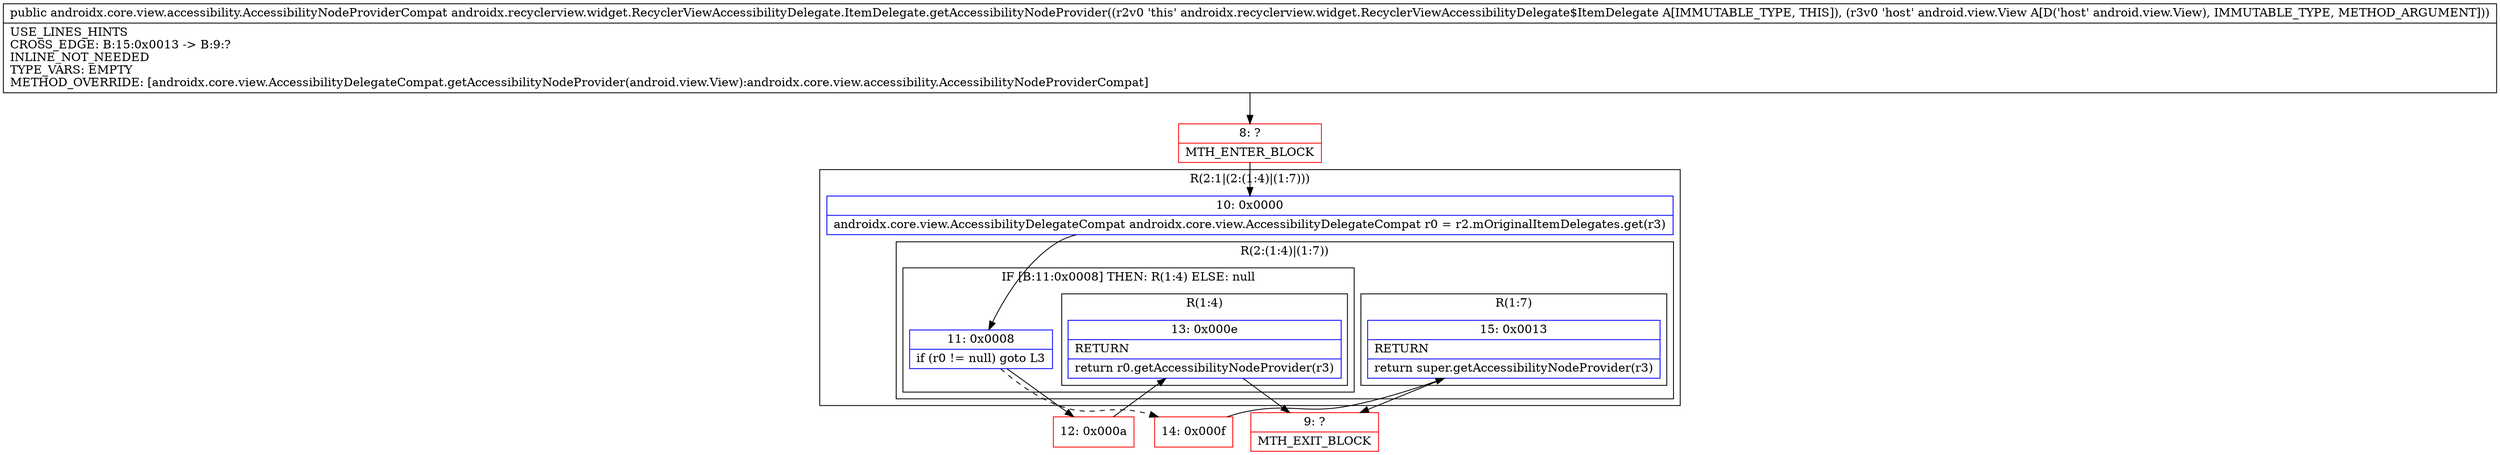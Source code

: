 digraph "CFG forandroidx.recyclerview.widget.RecyclerViewAccessibilityDelegate.ItemDelegate.getAccessibilityNodeProvider(Landroid\/view\/View;)Landroidx\/core\/view\/accessibility\/AccessibilityNodeProviderCompat;" {
subgraph cluster_Region_1267059654 {
label = "R(2:1|(2:(1:4)|(1:7)))";
node [shape=record,color=blue];
Node_10 [shape=record,label="{10\:\ 0x0000|androidx.core.view.AccessibilityDelegateCompat androidx.core.view.AccessibilityDelegateCompat r0 = r2.mOriginalItemDelegates.get(r3)\l}"];
subgraph cluster_Region_1673813076 {
label = "R(2:(1:4)|(1:7))";
node [shape=record,color=blue];
subgraph cluster_IfRegion_397926676 {
label = "IF [B:11:0x0008] THEN: R(1:4) ELSE: null";
node [shape=record,color=blue];
Node_11 [shape=record,label="{11\:\ 0x0008|if (r0 != null) goto L3\l}"];
subgraph cluster_Region_925864572 {
label = "R(1:4)";
node [shape=record,color=blue];
Node_13 [shape=record,label="{13\:\ 0x000e|RETURN\l|return r0.getAccessibilityNodeProvider(r3)\l}"];
}
}
subgraph cluster_Region_152932768 {
label = "R(1:7)";
node [shape=record,color=blue];
Node_15 [shape=record,label="{15\:\ 0x0013|RETURN\l|return super.getAccessibilityNodeProvider(r3)\l}"];
}
}
}
Node_8 [shape=record,color=red,label="{8\:\ ?|MTH_ENTER_BLOCK\l}"];
Node_12 [shape=record,color=red,label="{12\:\ 0x000a}"];
Node_9 [shape=record,color=red,label="{9\:\ ?|MTH_EXIT_BLOCK\l}"];
Node_14 [shape=record,color=red,label="{14\:\ 0x000f}"];
MethodNode[shape=record,label="{public androidx.core.view.accessibility.AccessibilityNodeProviderCompat androidx.recyclerview.widget.RecyclerViewAccessibilityDelegate.ItemDelegate.getAccessibilityNodeProvider((r2v0 'this' androidx.recyclerview.widget.RecyclerViewAccessibilityDelegate$ItemDelegate A[IMMUTABLE_TYPE, THIS]), (r3v0 'host' android.view.View A[D('host' android.view.View), IMMUTABLE_TYPE, METHOD_ARGUMENT]))  | USE_LINES_HINTS\lCROSS_EDGE: B:15:0x0013 \-\> B:9:?\lINLINE_NOT_NEEDED\lTYPE_VARS: EMPTY\lMETHOD_OVERRIDE: [androidx.core.view.AccessibilityDelegateCompat.getAccessibilityNodeProvider(android.view.View):androidx.core.view.accessibility.AccessibilityNodeProviderCompat]\l}"];
MethodNode -> Node_8;Node_10 -> Node_11;
Node_11 -> Node_12;
Node_11 -> Node_14[style=dashed];
Node_13 -> Node_9;
Node_15 -> Node_9;
Node_8 -> Node_10;
Node_12 -> Node_13;
Node_14 -> Node_15;
}

